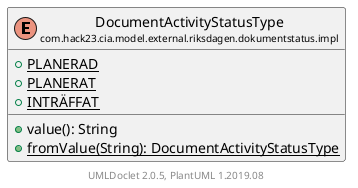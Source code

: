 @startuml
    set namespaceSeparator none
    hide empty fields
    hide empty methods

    enum "<size:14>DocumentActivityStatusType\n<size:10>com.hack23.cia.model.external.riksdagen.dokumentstatus.impl" as com.hack23.cia.model.external.riksdagen.dokumentstatus.impl.DocumentActivityStatusType [[DocumentActivityStatusType.html]] {
        {static} +PLANERAD
        {static} +PLANERAT
        {static} +INTRÄFFAT
        +value(): String
        {static} +fromValue(String): DocumentActivityStatusType
    }

    center footer UMLDoclet 2.0.5, PlantUML 1.2019.08
@enduml

